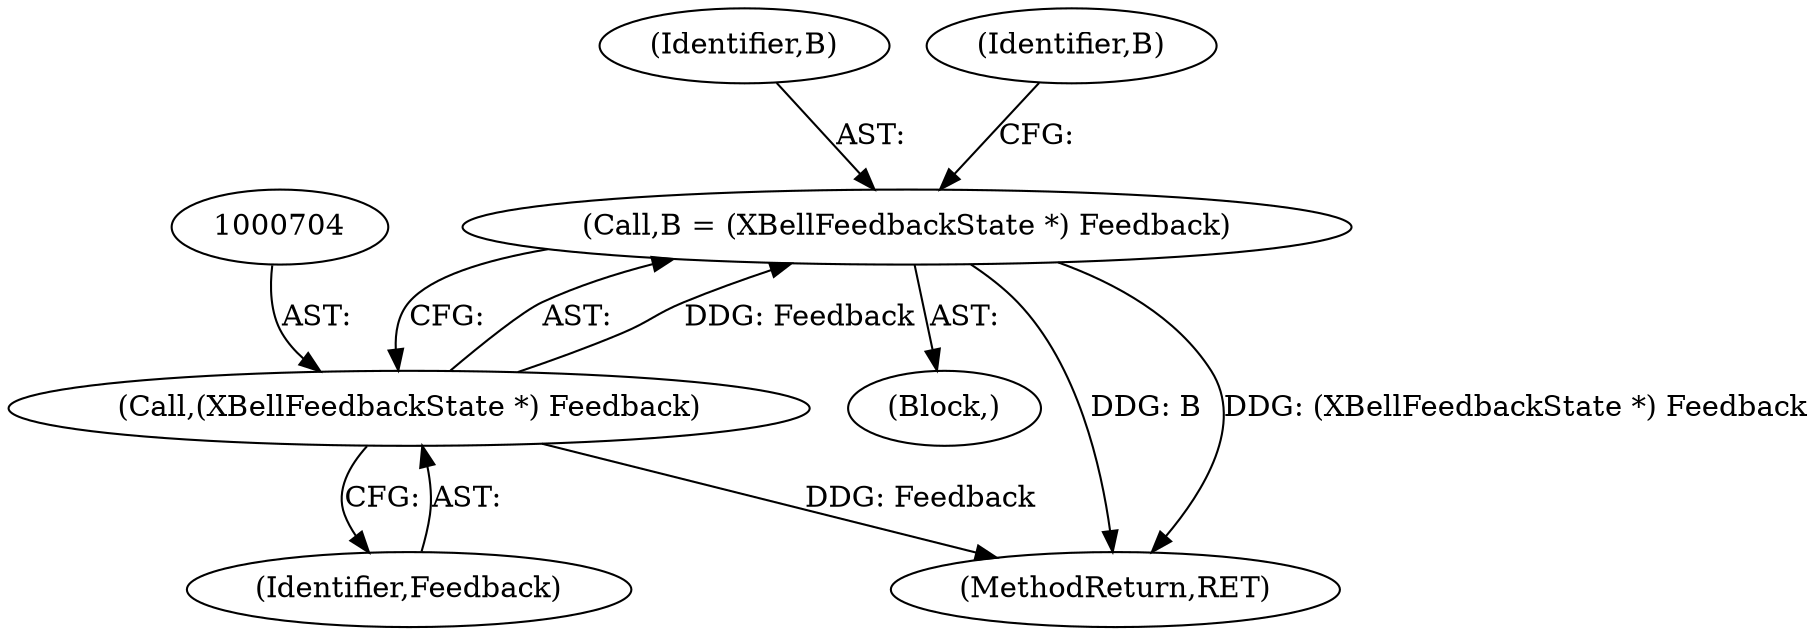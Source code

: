 digraph "0_libXi_19a9cd607de73947fcfb104682f203ffe4e1f4e5_1@pointer" {
"1000701" [label="(Call,B = (XBellFeedbackState *) Feedback)"];
"1000703" [label="(Call,(XBellFeedbackState *) Feedback)"];
"1000693" [label="(Block,)"];
"1000775" [label="(MethodReturn,RET)"];
"1000705" [label="(Identifier,Feedback)"];
"1000702" [label="(Identifier,B)"];
"1000708" [label="(Identifier,B)"];
"1000703" [label="(Call,(XBellFeedbackState *) Feedback)"];
"1000701" [label="(Call,B = (XBellFeedbackState *) Feedback)"];
"1000701" -> "1000693"  [label="AST: "];
"1000701" -> "1000703"  [label="CFG: "];
"1000702" -> "1000701"  [label="AST: "];
"1000703" -> "1000701"  [label="AST: "];
"1000708" -> "1000701"  [label="CFG: "];
"1000701" -> "1000775"  [label="DDG: B"];
"1000701" -> "1000775"  [label="DDG: (XBellFeedbackState *) Feedback"];
"1000703" -> "1000701"  [label="DDG: Feedback"];
"1000703" -> "1000705"  [label="CFG: "];
"1000704" -> "1000703"  [label="AST: "];
"1000705" -> "1000703"  [label="AST: "];
"1000703" -> "1000775"  [label="DDG: Feedback"];
}
